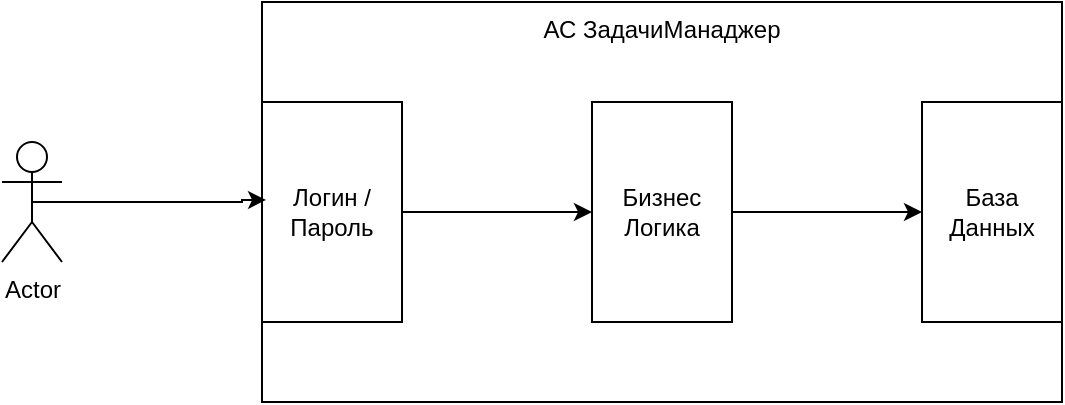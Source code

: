 <mxfile version="24.5.1" type="device">
  <diagram name="Страница — 1" id="p4SrB4u_OIUmGtFRNws-">
    <mxGraphModel dx="696" dy="513" grid="1" gridSize="10" guides="1" tooltips="1" connect="1" arrows="1" fold="1" page="1" pageScale="1" pageWidth="827" pageHeight="1169" math="0" shadow="0">
      <root>
        <mxCell id="0" />
        <mxCell id="1" parent="0" />
        <mxCell id="zLtoH_G0fbc1IxBOTJKg-1" value="АС ЗадачиМанаджер" style="rounded=0;whiteSpace=wrap;html=1;verticalAlign=top;" vertex="1" parent="1">
          <mxGeometry x="240" y="300" width="400" height="200" as="geometry" />
        </mxCell>
        <mxCell id="zLtoH_G0fbc1IxBOTJKg-2" value="Actor" style="shape=umlActor;verticalLabelPosition=bottom;verticalAlign=top;html=1;outlineConnect=0;" vertex="1" parent="1">
          <mxGeometry x="110" y="370" width="30" height="60" as="geometry" />
        </mxCell>
        <mxCell id="zLtoH_G0fbc1IxBOTJKg-7" style="edgeStyle=orthogonalEdgeStyle;rounded=0;orthogonalLoop=1;jettySize=auto;html=1;" edge="1" parent="1" source="zLtoH_G0fbc1IxBOTJKg-3" target="zLtoH_G0fbc1IxBOTJKg-4">
          <mxGeometry relative="1" as="geometry" />
        </mxCell>
        <mxCell id="zLtoH_G0fbc1IxBOTJKg-3" value="Логин / Пароль" style="rounded=0;whiteSpace=wrap;html=1;" vertex="1" parent="1">
          <mxGeometry x="240" y="350" width="70" height="110" as="geometry" />
        </mxCell>
        <mxCell id="zLtoH_G0fbc1IxBOTJKg-8" style="edgeStyle=orthogonalEdgeStyle;rounded=0;orthogonalLoop=1;jettySize=auto;html=1;entryX=0;entryY=0.5;entryDx=0;entryDy=0;" edge="1" parent="1" source="zLtoH_G0fbc1IxBOTJKg-4" target="zLtoH_G0fbc1IxBOTJKg-5">
          <mxGeometry relative="1" as="geometry" />
        </mxCell>
        <mxCell id="zLtoH_G0fbc1IxBOTJKg-4" value="Бизнес Логика" style="rounded=0;whiteSpace=wrap;html=1;" vertex="1" parent="1">
          <mxGeometry x="405" y="350" width="70" height="110" as="geometry" />
        </mxCell>
        <mxCell id="zLtoH_G0fbc1IxBOTJKg-5" value="База Данных" style="rounded=0;whiteSpace=wrap;html=1;" vertex="1" parent="1">
          <mxGeometry x="570" y="350" width="70" height="110" as="geometry" />
        </mxCell>
        <mxCell id="zLtoH_G0fbc1IxBOTJKg-6" style="edgeStyle=orthogonalEdgeStyle;rounded=0;orthogonalLoop=1;jettySize=auto;html=1;exitX=0.5;exitY=0.5;exitDx=0;exitDy=0;exitPerimeter=0;entryX=0.029;entryY=0.445;entryDx=0;entryDy=0;entryPerimeter=0;" edge="1" parent="1" source="zLtoH_G0fbc1IxBOTJKg-2" target="zLtoH_G0fbc1IxBOTJKg-3">
          <mxGeometry relative="1" as="geometry">
            <Array as="points">
              <mxPoint x="230" y="400" />
            </Array>
          </mxGeometry>
        </mxCell>
      </root>
    </mxGraphModel>
  </diagram>
</mxfile>
